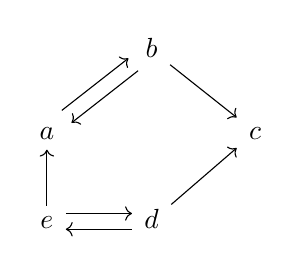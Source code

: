 \begin{tikzcd}
&b\arrow{dr}\arrow[dl, shift left=0.1cm]&\\
a\arrow[ur, shift left=0.1cm]&&c\\
e\arrow{u}\arrow[r, shift left=0.1cm]&d\arrow{ur}\arrow[l, shift left=0.1cm]&
\end{tikzcd}